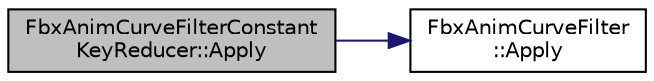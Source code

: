 digraph "FbxAnimCurveFilterConstantKeyReducer::Apply"
{
  edge [fontname="Helvetica",fontsize="10",labelfontname="Helvetica",labelfontsize="10"];
  node [fontname="Helvetica",fontsize="10",shape=record];
  rankdir="LR";
  Node5 [label="FbxAnimCurveFilterConstant\lKeyReducer::Apply",height=0.2,width=0.4,color="black", fillcolor="grey75", style="filled", fontcolor="black"];
  Node5 -> Node6 [color="midnightblue",fontsize="10",style="solid",fontname="Helvetica"];
  Node6 [label="FbxAnimCurveFilter\l::Apply",height=0.2,width=0.4,color="black", fillcolor="white", style="filled",URL="$class_fbx_anim_curve_filter.html#aef3900e6180e05661c27ee484ae939c3"];
}

